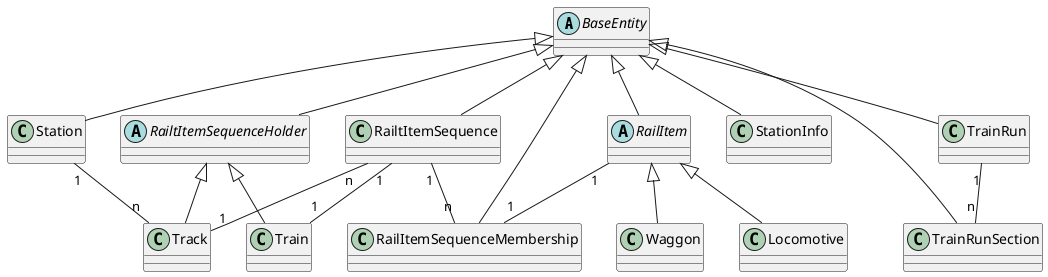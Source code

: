 @startuml

abstract class BaseEntity

class RailtItemSequence extends BaseEntity
abstract class RailtItemSequenceHolder extends BaseEntity
class Station extends BaseEntity
class StationInfo extends BaseEntity
class Track extends RailtItemSequenceHolder
class Train extends RailtItemSequenceHolder
class TrainRun extends BaseEntity
class TrainRunSection extends BaseEntity
class Waggon extends RailItem
class Locomotive extends RailItem
abstract class RailItem extends BaseEntity
class RailItemSequenceMembership extends BaseEntity

'---

Station "1" -- "n" Track
TrainRun "1" -- "n" TrainRunSection

RailtItemSequence "n" -- "1" Track
RailtItemSequence "1" -- "1" Train

RailtItemSequence "1" -- "n" RailItemSequenceMembership
RailItem "1" -- "1" RailItemSequenceMembership

@enduml